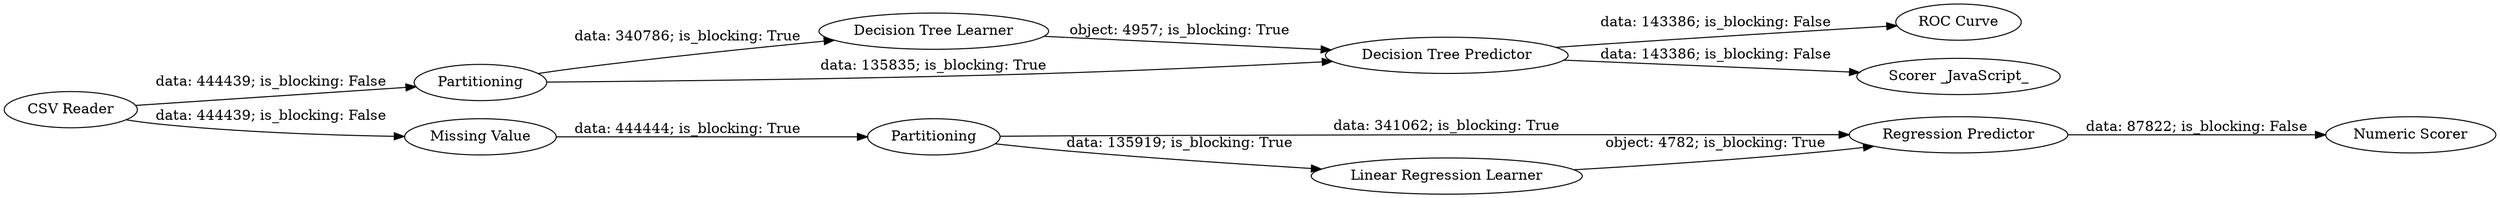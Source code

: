 digraph {
	"2370905800541678953_14" [label="Regression Predictor"]
	"2370905800541678953_17" [label="Decision Tree Learner"]
	"2370905800541678953_15" [label="Linear Regression Learner"]
	"2370905800541678953_13" [label=Partitioning]
	"2370905800541678953_20" [label="ROC Curve"]
	"2370905800541678953_1" [label="CSV Reader"]
	"2370905800541678953_19" [label="Scorer _JavaScript_"]
	"2370905800541678953_12" [label=Partitioning]
	"2370905800541678953_16" [label="Numeric Scorer"]
	"2370905800541678953_18" [label="Decision Tree Predictor"]
	"2370905800541678953_11" [label="Missing Value"]
	"2370905800541678953_18" -> "2370905800541678953_19" [label="data: 143386; is_blocking: False"]
	"2370905800541678953_1" -> "2370905800541678953_13" [label="data: 444439; is_blocking: False"]
	"2370905800541678953_11" -> "2370905800541678953_12" [label="data: 444444; is_blocking: True"]
	"2370905800541678953_12" -> "2370905800541678953_15" [label="data: 135919; is_blocking: True"]
	"2370905800541678953_1" -> "2370905800541678953_11" [label="data: 444439; is_blocking: False"]
	"2370905800541678953_13" -> "2370905800541678953_18" [label="data: 135835; is_blocking: True"]
	"2370905800541678953_13" -> "2370905800541678953_17" [label="data: 340786; is_blocking: True"]
	"2370905800541678953_12" -> "2370905800541678953_14" [label="data: 341062; is_blocking: True"]
	"2370905800541678953_14" -> "2370905800541678953_16" [label="data: 87822; is_blocking: False"]
	"2370905800541678953_18" -> "2370905800541678953_20" [label="data: 143386; is_blocking: False"]
	"2370905800541678953_15" -> "2370905800541678953_14" [label="object: 4782; is_blocking: True"]
	"2370905800541678953_17" -> "2370905800541678953_18" [label="object: 4957; is_blocking: True"]
	rankdir=LR
}
